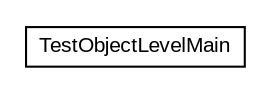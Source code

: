 #!/usr/local/bin/dot
#
# Class diagram 
# Generated by UMLGraph version R5_6 (http://www.umlgraph.org/)
#

digraph G {
	edge [fontname="arial",fontsize=10,labelfontname="arial",labelfontsize=10];
	node [fontname="arial",fontsize=10,shape=plaintext];
	nodesep=0.25;
	ranksep=0.5;
	// java_oo.thread.oll.TestObjectLevelMain
	c793 [label=<<table title="java_oo.thread.oll.TestObjectLevelMain" border="0" cellborder="1" cellspacing="0" cellpadding="2" port="p" href="./TestObjectLevelMain.html">
		<tr><td><table border="0" cellspacing="0" cellpadding="1">
<tr><td align="center" balign="center"> TestObjectLevelMain </td></tr>
		</table></td></tr>
		</table>>, URL="./TestObjectLevelMain.html", fontname="arial", fontcolor="black", fontsize=10.0];
}

